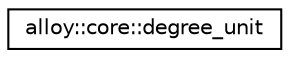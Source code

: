 digraph "Graphical Class Hierarchy"
{
  edge [fontname="Helvetica",fontsize="10",labelfontname="Helvetica",labelfontsize="10"];
  node [fontname="Helvetica",fontsize="10",shape=record];
  rankdir="LR";
  Node1 [label="alloy::core::degree_unit",height=0.2,width=0.4,color="black", fillcolor="white", style="filled",URL="$d8/d65/structalloy_1_1core_1_1degree__unit.html"];
}
